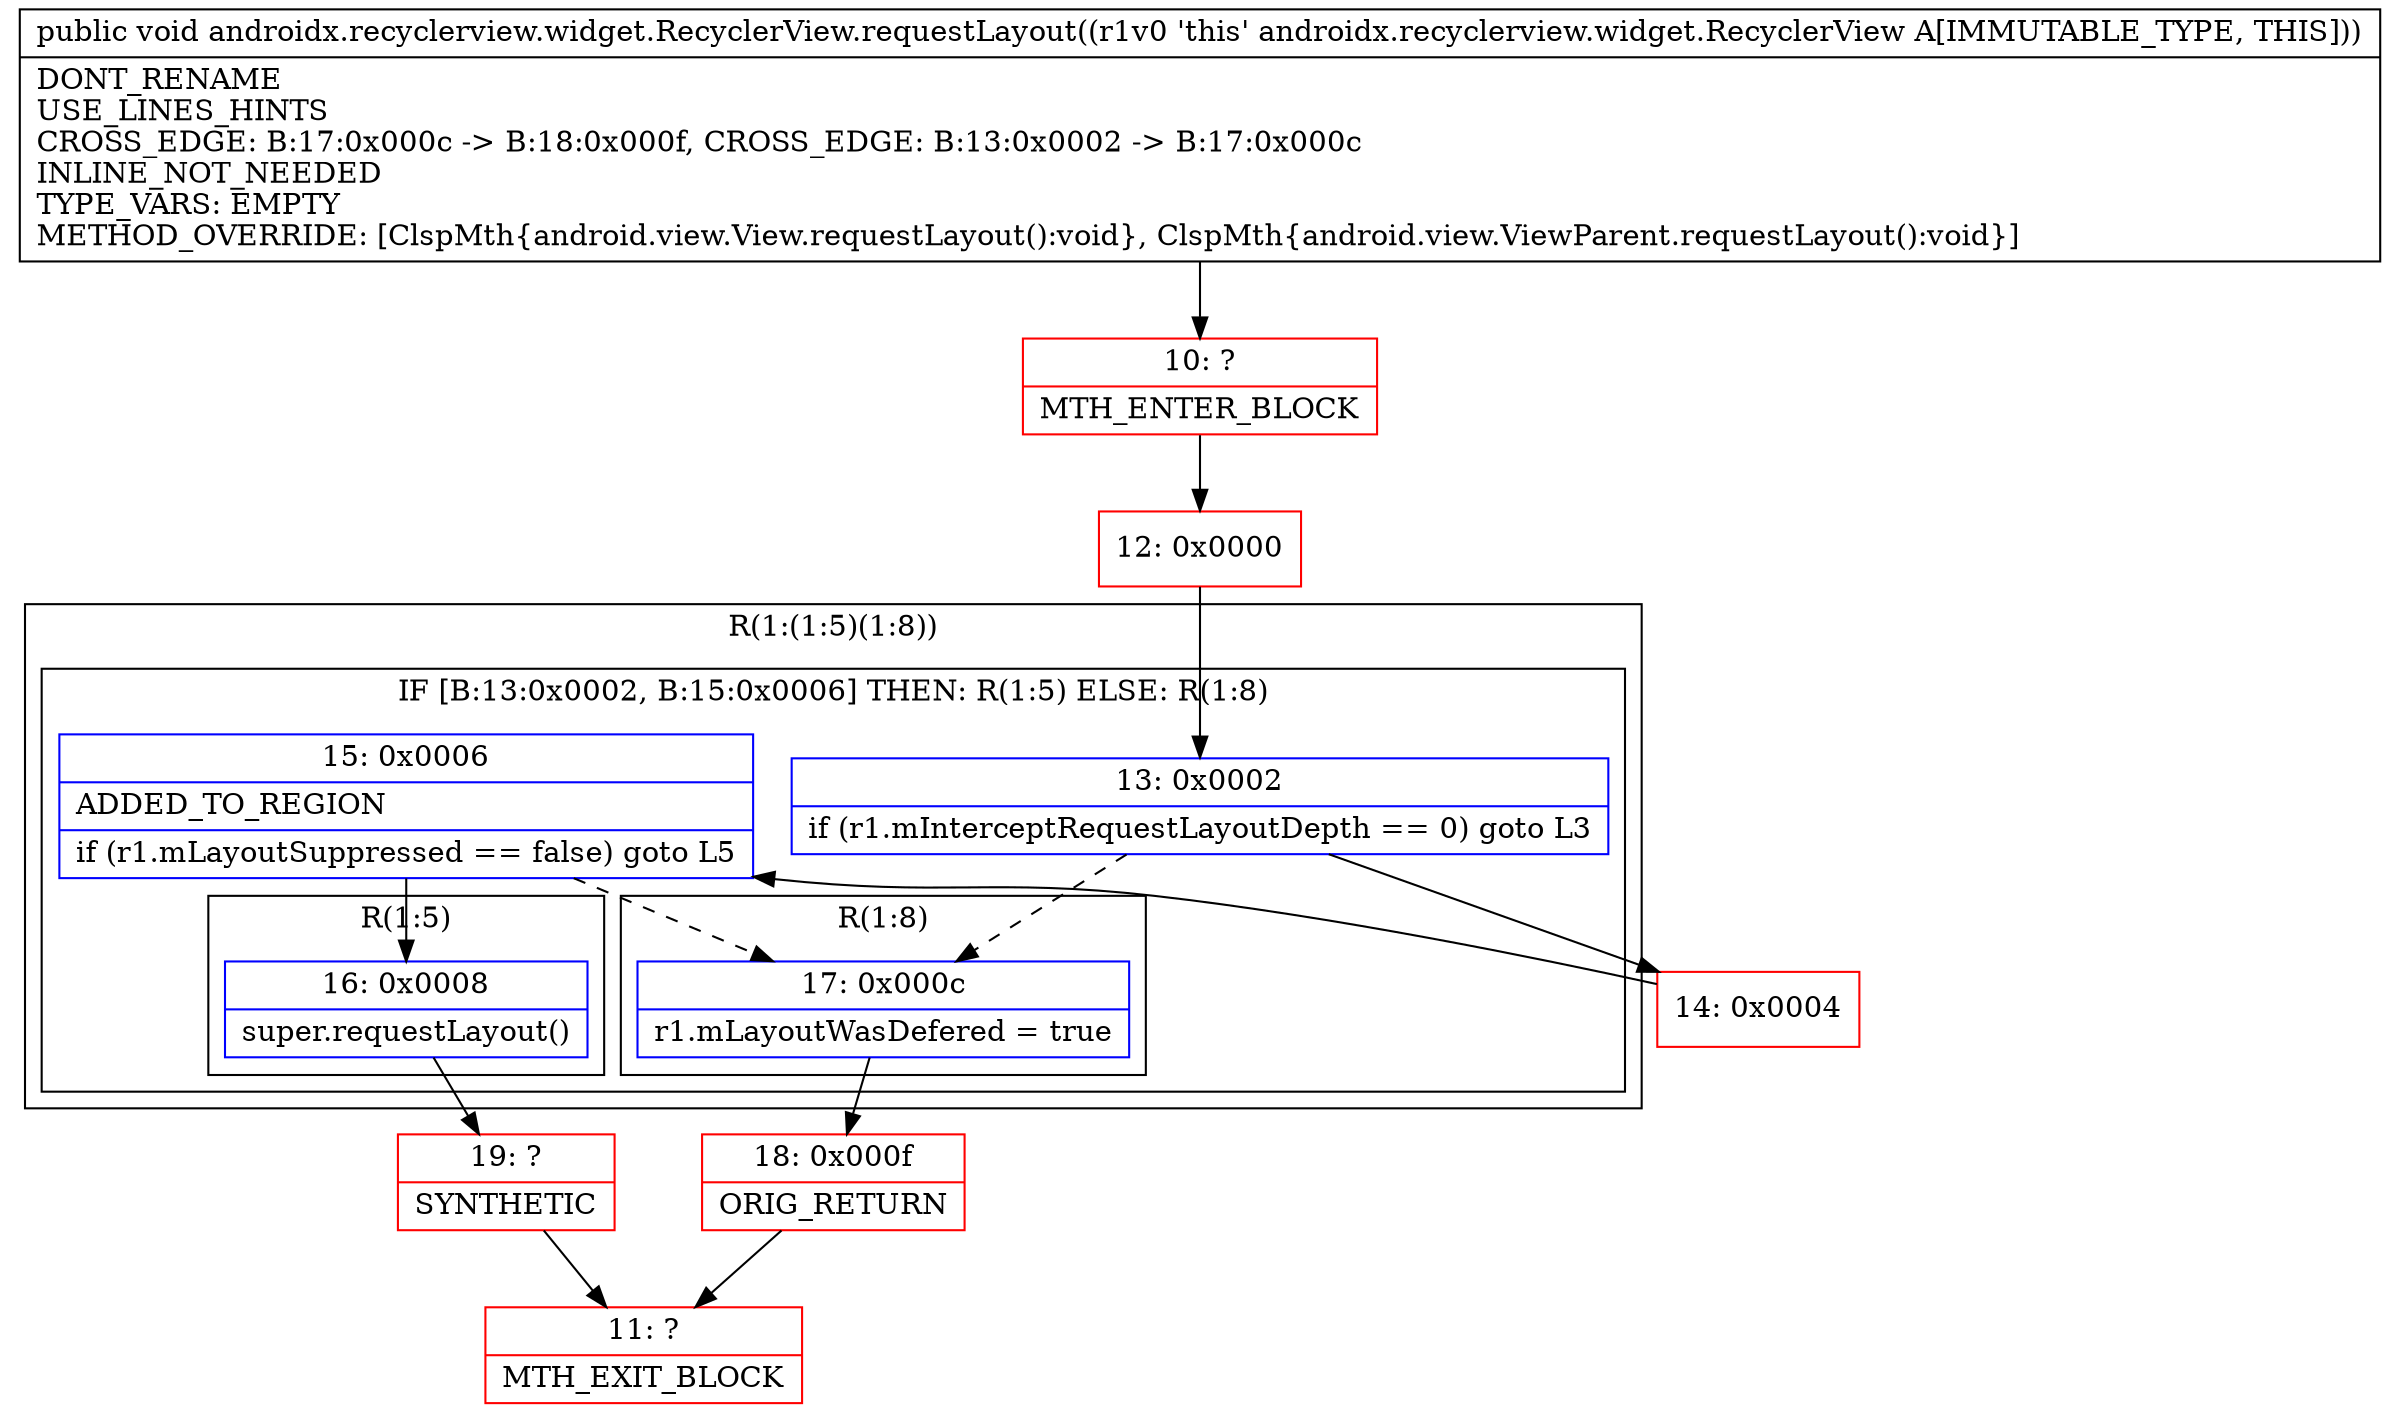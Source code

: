 digraph "CFG forandroidx.recyclerview.widget.RecyclerView.requestLayout()V" {
subgraph cluster_Region_67391721 {
label = "R(1:(1:5)(1:8))";
node [shape=record,color=blue];
subgraph cluster_IfRegion_1594612261 {
label = "IF [B:13:0x0002, B:15:0x0006] THEN: R(1:5) ELSE: R(1:8)";
node [shape=record,color=blue];
Node_13 [shape=record,label="{13\:\ 0x0002|if (r1.mInterceptRequestLayoutDepth == 0) goto L3\l}"];
Node_15 [shape=record,label="{15\:\ 0x0006|ADDED_TO_REGION\l|if (r1.mLayoutSuppressed == false) goto L5\l}"];
subgraph cluster_Region_1537132251 {
label = "R(1:5)";
node [shape=record,color=blue];
Node_16 [shape=record,label="{16\:\ 0x0008|super.requestLayout()\l}"];
}
subgraph cluster_Region_1007926823 {
label = "R(1:8)";
node [shape=record,color=blue];
Node_17 [shape=record,label="{17\:\ 0x000c|r1.mLayoutWasDefered = true\l}"];
}
}
}
Node_10 [shape=record,color=red,label="{10\:\ ?|MTH_ENTER_BLOCK\l}"];
Node_12 [shape=record,color=red,label="{12\:\ 0x0000}"];
Node_14 [shape=record,color=red,label="{14\:\ 0x0004}"];
Node_19 [shape=record,color=red,label="{19\:\ ?|SYNTHETIC\l}"];
Node_11 [shape=record,color=red,label="{11\:\ ?|MTH_EXIT_BLOCK\l}"];
Node_18 [shape=record,color=red,label="{18\:\ 0x000f|ORIG_RETURN\l}"];
MethodNode[shape=record,label="{public void androidx.recyclerview.widget.RecyclerView.requestLayout((r1v0 'this' androidx.recyclerview.widget.RecyclerView A[IMMUTABLE_TYPE, THIS]))  | DONT_RENAME\lUSE_LINES_HINTS\lCROSS_EDGE: B:17:0x000c \-\> B:18:0x000f, CROSS_EDGE: B:13:0x0002 \-\> B:17:0x000c\lINLINE_NOT_NEEDED\lTYPE_VARS: EMPTY\lMETHOD_OVERRIDE: [ClspMth\{android.view.View.requestLayout():void\}, ClspMth\{android.view.ViewParent.requestLayout():void\}]\l}"];
MethodNode -> Node_10;Node_13 -> Node_14;
Node_13 -> Node_17[style=dashed];
Node_15 -> Node_16;
Node_15 -> Node_17[style=dashed];
Node_16 -> Node_19;
Node_17 -> Node_18;
Node_10 -> Node_12;
Node_12 -> Node_13;
Node_14 -> Node_15;
Node_19 -> Node_11;
Node_18 -> Node_11;
}


